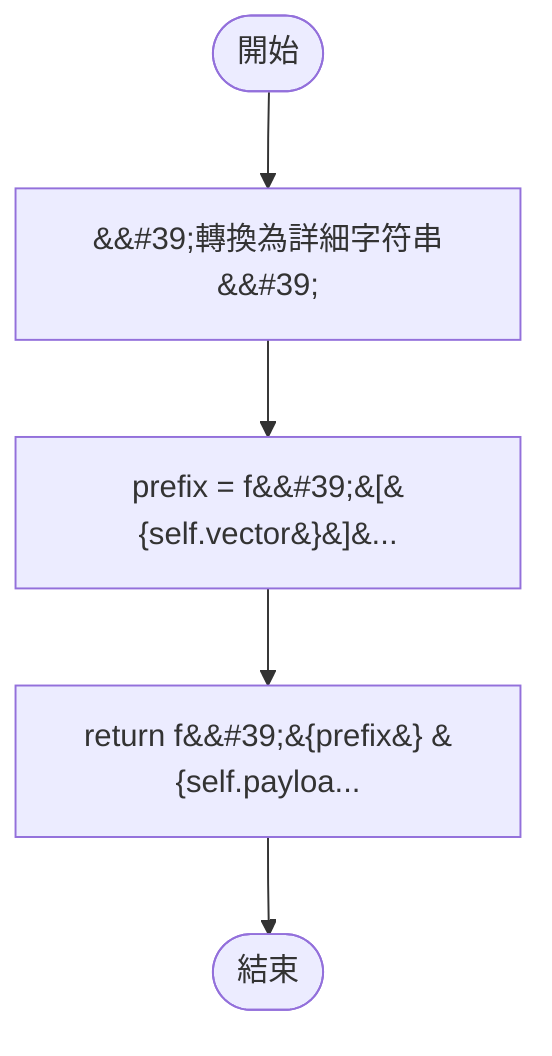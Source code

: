 flowchart TB
    n1([開始])
    n2([結束])
    n3[&amp;&#35;39;轉換為詳細字符串&amp;&#35;39;]
    n4[prefix = f&amp;&#35;39;&#91;&#123;self.vector&#125;&#93;&...]
    n5[return f&amp;&#35;39;&#123;prefix&#125; &#123;self.payloa...]
    n1 --> n3
    n3 --> n4
    n4 --> n5
    n5 --> n2